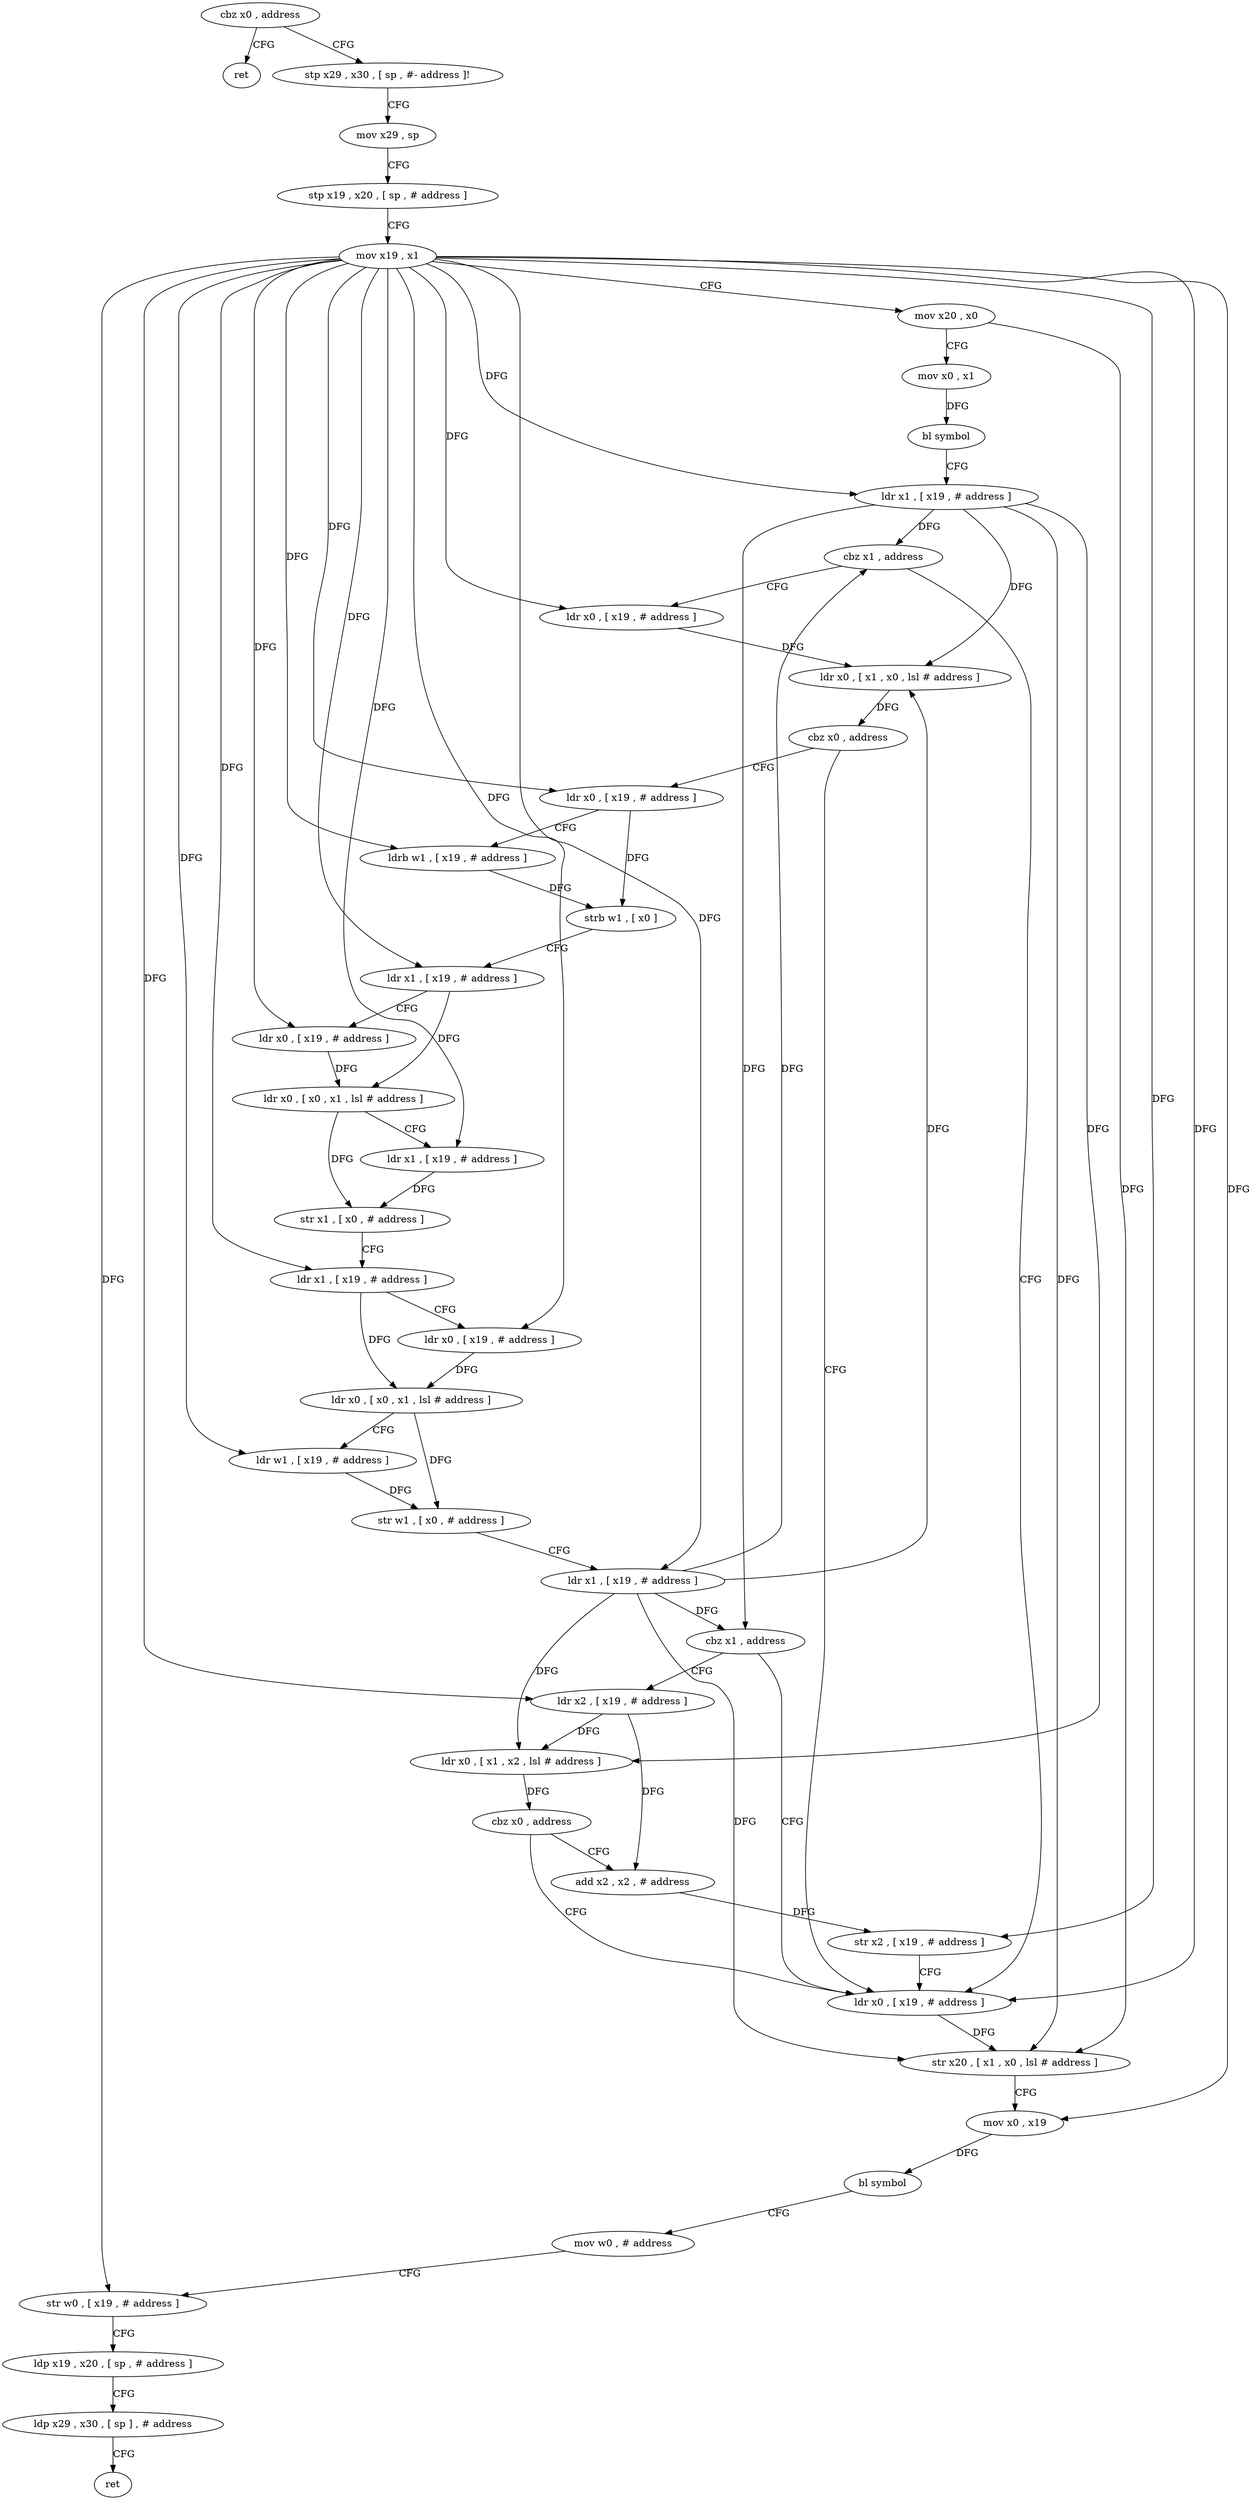 digraph "func" {
"125540" [label = "cbz x0 , address" ]
"125708" [label = "ret" ]
"125544" [label = "stp x29 , x30 , [ sp , #- address ]!" ]
"125548" [label = "mov x29 , sp" ]
"125552" [label = "stp x19 , x20 , [ sp , # address ]" ]
"125556" [label = "mov x19 , x1" ]
"125560" [label = "mov x20 , x0" ]
"125564" [label = "mov x0 , x1" ]
"125568" [label = "bl symbol" ]
"125572" [label = "ldr x1 , [ x19 , # address ]" ]
"125576" [label = "cbz x1 , address" ]
"125672" [label = "ldr x0 , [ x19 , # address ]" ]
"125580" [label = "ldr x0 , [ x19 , # address ]" ]
"125676" [label = "str x20 , [ x1 , x0 , lsl # address ]" ]
"125680" [label = "mov x0 , x19" ]
"125684" [label = "bl symbol" ]
"125688" [label = "mov w0 , # address" ]
"125692" [label = "str w0 , [ x19 , # address ]" ]
"125696" [label = "ldp x19 , x20 , [ sp , # address ]" ]
"125700" [label = "ldp x29 , x30 , [ sp ] , # address" ]
"125704" [label = "ret" ]
"125584" [label = "ldr x0 , [ x1 , x0 , lsl # address ]" ]
"125588" [label = "cbz x0 , address" ]
"125592" [label = "ldr x0 , [ x19 , # address ]" ]
"125596" [label = "ldrb w1 , [ x19 , # address ]" ]
"125600" [label = "strb w1 , [ x0 ]" ]
"125604" [label = "ldr x1 , [ x19 , # address ]" ]
"125608" [label = "ldr x0 , [ x19 , # address ]" ]
"125612" [label = "ldr x0 , [ x0 , x1 , lsl # address ]" ]
"125616" [label = "ldr x1 , [ x19 , # address ]" ]
"125620" [label = "str x1 , [ x0 , # address ]" ]
"125624" [label = "ldr x1 , [ x19 , # address ]" ]
"125628" [label = "ldr x0 , [ x19 , # address ]" ]
"125632" [label = "ldr x0 , [ x0 , x1 , lsl # address ]" ]
"125636" [label = "ldr w1 , [ x19 , # address ]" ]
"125640" [label = "str w1 , [ x0 , # address ]" ]
"125644" [label = "ldr x1 , [ x19 , # address ]" ]
"125648" [label = "cbz x1 , address" ]
"125652" [label = "ldr x2 , [ x19 , # address ]" ]
"125656" [label = "ldr x0 , [ x1 , x2 , lsl # address ]" ]
"125660" [label = "cbz x0 , address" ]
"125664" [label = "add x2 , x2 , # address" ]
"125668" [label = "str x2 , [ x19 , # address ]" ]
"125540" -> "125708" [ label = "CFG" ]
"125540" -> "125544" [ label = "CFG" ]
"125544" -> "125548" [ label = "CFG" ]
"125548" -> "125552" [ label = "CFG" ]
"125552" -> "125556" [ label = "CFG" ]
"125556" -> "125560" [ label = "CFG" ]
"125556" -> "125572" [ label = "DFG" ]
"125556" -> "125672" [ label = "DFG" ]
"125556" -> "125680" [ label = "DFG" ]
"125556" -> "125692" [ label = "DFG" ]
"125556" -> "125580" [ label = "DFG" ]
"125556" -> "125592" [ label = "DFG" ]
"125556" -> "125596" [ label = "DFG" ]
"125556" -> "125604" [ label = "DFG" ]
"125556" -> "125608" [ label = "DFG" ]
"125556" -> "125616" [ label = "DFG" ]
"125556" -> "125624" [ label = "DFG" ]
"125556" -> "125628" [ label = "DFG" ]
"125556" -> "125636" [ label = "DFG" ]
"125556" -> "125644" [ label = "DFG" ]
"125556" -> "125652" [ label = "DFG" ]
"125556" -> "125668" [ label = "DFG" ]
"125560" -> "125564" [ label = "CFG" ]
"125560" -> "125676" [ label = "DFG" ]
"125564" -> "125568" [ label = "DFG" ]
"125568" -> "125572" [ label = "CFG" ]
"125572" -> "125576" [ label = "DFG" ]
"125572" -> "125676" [ label = "DFG" ]
"125572" -> "125584" [ label = "DFG" ]
"125572" -> "125648" [ label = "DFG" ]
"125572" -> "125656" [ label = "DFG" ]
"125576" -> "125672" [ label = "CFG" ]
"125576" -> "125580" [ label = "CFG" ]
"125672" -> "125676" [ label = "DFG" ]
"125580" -> "125584" [ label = "DFG" ]
"125676" -> "125680" [ label = "CFG" ]
"125680" -> "125684" [ label = "DFG" ]
"125684" -> "125688" [ label = "CFG" ]
"125688" -> "125692" [ label = "CFG" ]
"125692" -> "125696" [ label = "CFG" ]
"125696" -> "125700" [ label = "CFG" ]
"125700" -> "125704" [ label = "CFG" ]
"125584" -> "125588" [ label = "DFG" ]
"125588" -> "125672" [ label = "CFG" ]
"125588" -> "125592" [ label = "CFG" ]
"125592" -> "125596" [ label = "CFG" ]
"125592" -> "125600" [ label = "DFG" ]
"125596" -> "125600" [ label = "DFG" ]
"125600" -> "125604" [ label = "CFG" ]
"125604" -> "125608" [ label = "CFG" ]
"125604" -> "125612" [ label = "DFG" ]
"125608" -> "125612" [ label = "DFG" ]
"125612" -> "125616" [ label = "CFG" ]
"125612" -> "125620" [ label = "DFG" ]
"125616" -> "125620" [ label = "DFG" ]
"125620" -> "125624" [ label = "CFG" ]
"125624" -> "125628" [ label = "CFG" ]
"125624" -> "125632" [ label = "DFG" ]
"125628" -> "125632" [ label = "DFG" ]
"125632" -> "125636" [ label = "CFG" ]
"125632" -> "125640" [ label = "DFG" ]
"125636" -> "125640" [ label = "DFG" ]
"125640" -> "125644" [ label = "CFG" ]
"125644" -> "125648" [ label = "DFG" ]
"125644" -> "125576" [ label = "DFG" ]
"125644" -> "125676" [ label = "DFG" ]
"125644" -> "125584" [ label = "DFG" ]
"125644" -> "125656" [ label = "DFG" ]
"125648" -> "125672" [ label = "CFG" ]
"125648" -> "125652" [ label = "CFG" ]
"125652" -> "125656" [ label = "DFG" ]
"125652" -> "125664" [ label = "DFG" ]
"125656" -> "125660" [ label = "DFG" ]
"125660" -> "125672" [ label = "CFG" ]
"125660" -> "125664" [ label = "CFG" ]
"125664" -> "125668" [ label = "DFG" ]
"125668" -> "125672" [ label = "CFG" ]
}
